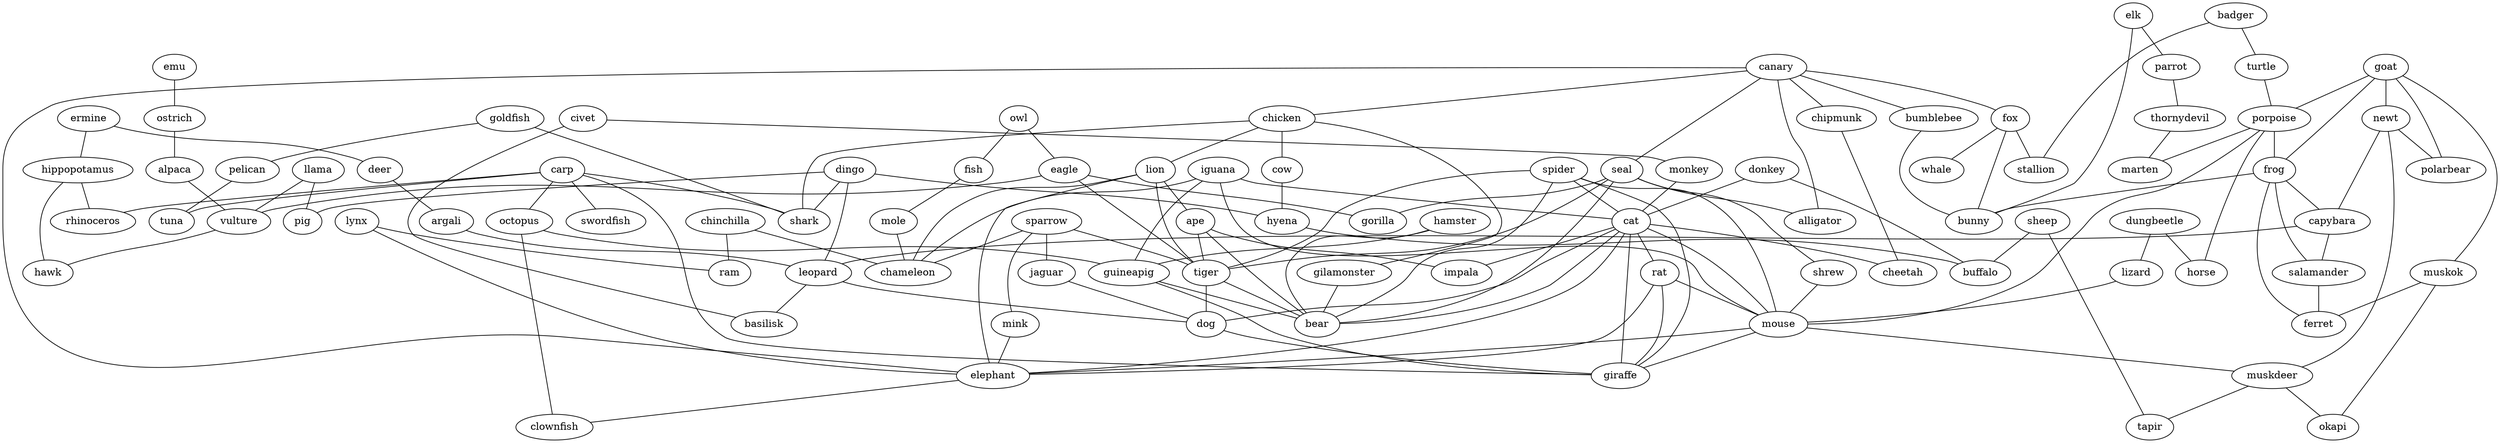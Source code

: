strict graph  {
	llama -- pig	 [weight=1];
	llama -- vulture	 [weight=1];
	sparrow -- jaguar	 [weight=1];
	sparrow -- tiger	 [weight=1];
	sparrow -- mink	 [weight=1];
	sparrow -- chameleon	 [weight=1];
	canary -- chicken	 [weight=1];
	canary -- seal	 [weight=1];
	canary -- fox	 [weight=1];
	canary -- alligator	 [weight=1];
	canary -- bumblebee	 [weight=1];
	canary -- chipmunk	 [weight=1];
	canary -- elephant	 [weight=1];
	ermine -- hippopotamus	 [weight=1];
	ermine -- deer	 [weight=1];
	chicken -- gilamonster	 [weight=1];
	chicken -- lion	 [weight=1];
	chicken -- cow	 [weight=1];
	chicken -- shark	 [weight=1];
	owl -- fish	 [weight=1];
	owl -- eagle	 [weight=1];
	badger -- turtle	 [weight=1];
	badger -- stallion	 [weight=1];
	elk -- parrot	 [weight=1];
	elk -- bunny	 [weight=1];
	dungbeetle -- horse	 [weight=1];
	dungbeetle -- lizard	 [weight=1];
	civet -- monkey	 [weight=1];
	civet -- basilisk	 [weight=1];
	jaguar -- dog	 [weight=1];
	parrot -- thornydevil	 [weight=1];
	dingo -- shark	 [weight=1];
	dingo -- pig	 [weight=1];
	dingo -- leopard	 [weight=1];
	dingo -- hyena	 [weight=1];
	goat -- muskok	 [weight=1];
	goat -- newt	 [weight=1];
	goat -- porpoise	 [weight=1];
	goat -- frog	 [weight=1];
	goat -- polarbear	 [weight=1];
	emu -- ostrich	 [weight=1];
	gilamonster -- bear	 [weight=1];
	turtle -- porpoise	 [weight=1];
	fish -- mole	 [weight=1];
	spider -- tiger	 [weight=1];
	spider -- cat	 [weight=1];
	spider -- mouse	 [weight=1];
	spider -- bear	 [weight=1];
	spider -- giraffe	 [weight=1];
	lion -- ape	 [weight=1];
	lion -- tiger	 [weight=1];
	lion -- chameleon	 [weight=1];
	lion -- elephant	 [weight=1];
	seal -- shrew	 [weight=1];
	seal -- alligator	 [weight=1];
	seal -- tiger	 [weight=1];
	seal -- bear	 [weight=1];
	seal -- gorilla	 [weight=1];
	hippopotamus -- rhinoceros	 [weight=1];
	hippopotamus -- hawk	 [weight=1];
	fox -- stallion	 [weight=1];
	fox -- whale	 [weight=1];
	fox -- bunny	 [weight=1];
	iguana -- cat	 [weight=1];
	iguana -- mouse	 [weight=1];
	iguana -- chameleon	 [weight=1];
	iguana -- guineapig	 [weight=1];
	eagle -- tiger	 [weight=1];
	eagle -- vulture	 [weight=1];
	eagle -- gorilla	 [weight=1];
	muskok -- ferret	 [weight=1];
	muskok -- okapi	 [weight=1];
	carp -- octopus	 [weight=1];
	carp -- shark	 [weight=1];
	carp -- rhinoceros	 [weight=1];
	carp -- swordfish	 [weight=1];
	carp -- tuna	 [weight=1];
	carp -- giraffe	 [weight=1];
	goldfish -- pelican	 [weight=1];
	goldfish -- shark	 [weight=1];
	newt -- polarbear	 [weight=1];
	newt -- muskdeer	 [weight=1];
	newt -- capybara	 [weight=1];
	shrew -- mouse	 [weight=1];
	cow -- hyena	 [weight=1];
	thornydevil -- marten	 [weight=1];
	ostrich -- alpaca	 [weight=1];
	hamster -- guineapig	 [weight=1];
	hamster -- bear	 [weight=1];
	octopus -- guineapig	 [weight=1];
	octopus -- clownfish	 [weight=1];
	porpoise -- horse	 [weight=1];
	porpoise -- frog	 [weight=1];
	porpoise -- marten	 [weight=1];
	porpoise -- mouse	 [weight=1];
	pelican -- tuna	 [weight=1];
	donkey -- cat	 [weight=1];
	donkey -- buffalo	 [weight=1];
	ape -- tiger	 [weight=1];
	ape -- impala	 [weight=1];
	ape -- bear	 [weight=1];
	sheep -- tapir	 [weight=1];
	sheep -- buffalo	 [weight=1];
	alpaca -- vulture	 [weight=1];
	monkey -- cat	 [weight=1];
	bumblebee -- bunny	 [weight=1];
	frog -- capybara	 [weight=1];
	frog -- salamander	 [weight=1];
	frog -- bunny	 [weight=1];
	frog -- ferret	 [weight=1];
	chinchilla -- ram	 [weight=1];
	chinchilla -- chameleon	 [weight=1];
	tiger -- bear	 [weight=1];
	tiger -- dog	 [weight=1];
	cat -- impala	 [weight=1];
	cat -- rat	 [weight=1];
	cat -- mouse	 [weight=1];
	cat -- elephant	 [weight=1];
	cat -- cheetah	 [weight=1];
	cat -- bear	 [weight=1];
	cat -- dog	 [weight=1];
	cat -- giraffe	 [weight=1];
	lizard -- mouse	 [weight=1];
	lynx -- ram	 [weight=1];
	lynx -- elephant	 [weight=1];
	mink -- elephant	 [weight=1];
	chipmunk -- cheetah	 [weight=1];
	deer -- argali	 [weight=1];
	rat -- mouse	 [weight=1];
	rat -- elephant	 [weight=1];
	rat -- giraffe	 [weight=1];
	mouse -- muskdeer	 [weight=1];
	mouse -- elephant	 [weight=1];
	mouse -- giraffe	 [weight=1];
	mole -- chameleon	 [weight=1];
	argali -- leopard	 [weight=1];
	muskdeer -- tapir	 [weight=1];
	muskdeer -- okapi	 [weight=1];
	guineapig -- bear	 [weight=1];
	guineapig -- giraffe	 [weight=1];
	capybara -- salamander	 [weight=1];
	capybara -- leopard	 [weight=1];
	elephant -- clownfish	 [weight=1];
	salamander -- ferret	 [weight=1];
	vulture -- hawk	 [weight=1];
	leopard -- basilisk	 [weight=1];
	leopard -- dog	 [weight=1];
	dog -- giraffe	 [weight=1];
	hyena -- buffalo	 [weight=1];
}
